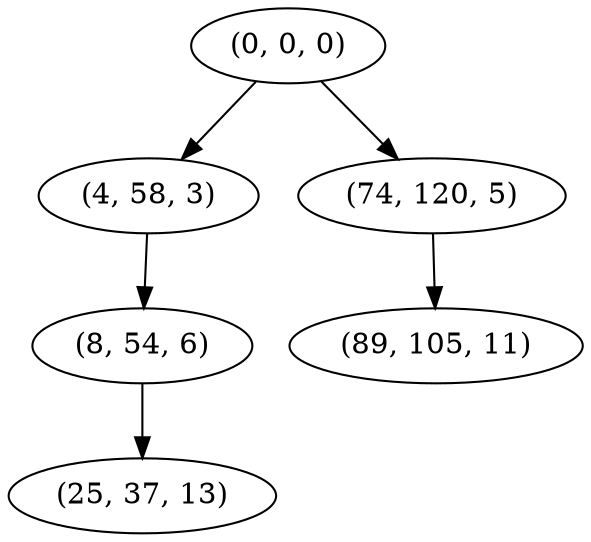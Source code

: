 digraph tree {
    "(0, 0, 0)";
    "(4, 58, 3)";
    "(8, 54, 6)";
    "(25, 37, 13)";
    "(74, 120, 5)";
    "(89, 105, 11)";
    "(0, 0, 0)" -> "(4, 58, 3)";
    "(0, 0, 0)" -> "(74, 120, 5)";
    "(4, 58, 3)" -> "(8, 54, 6)";
    "(8, 54, 6)" -> "(25, 37, 13)";
    "(74, 120, 5)" -> "(89, 105, 11)";
}
